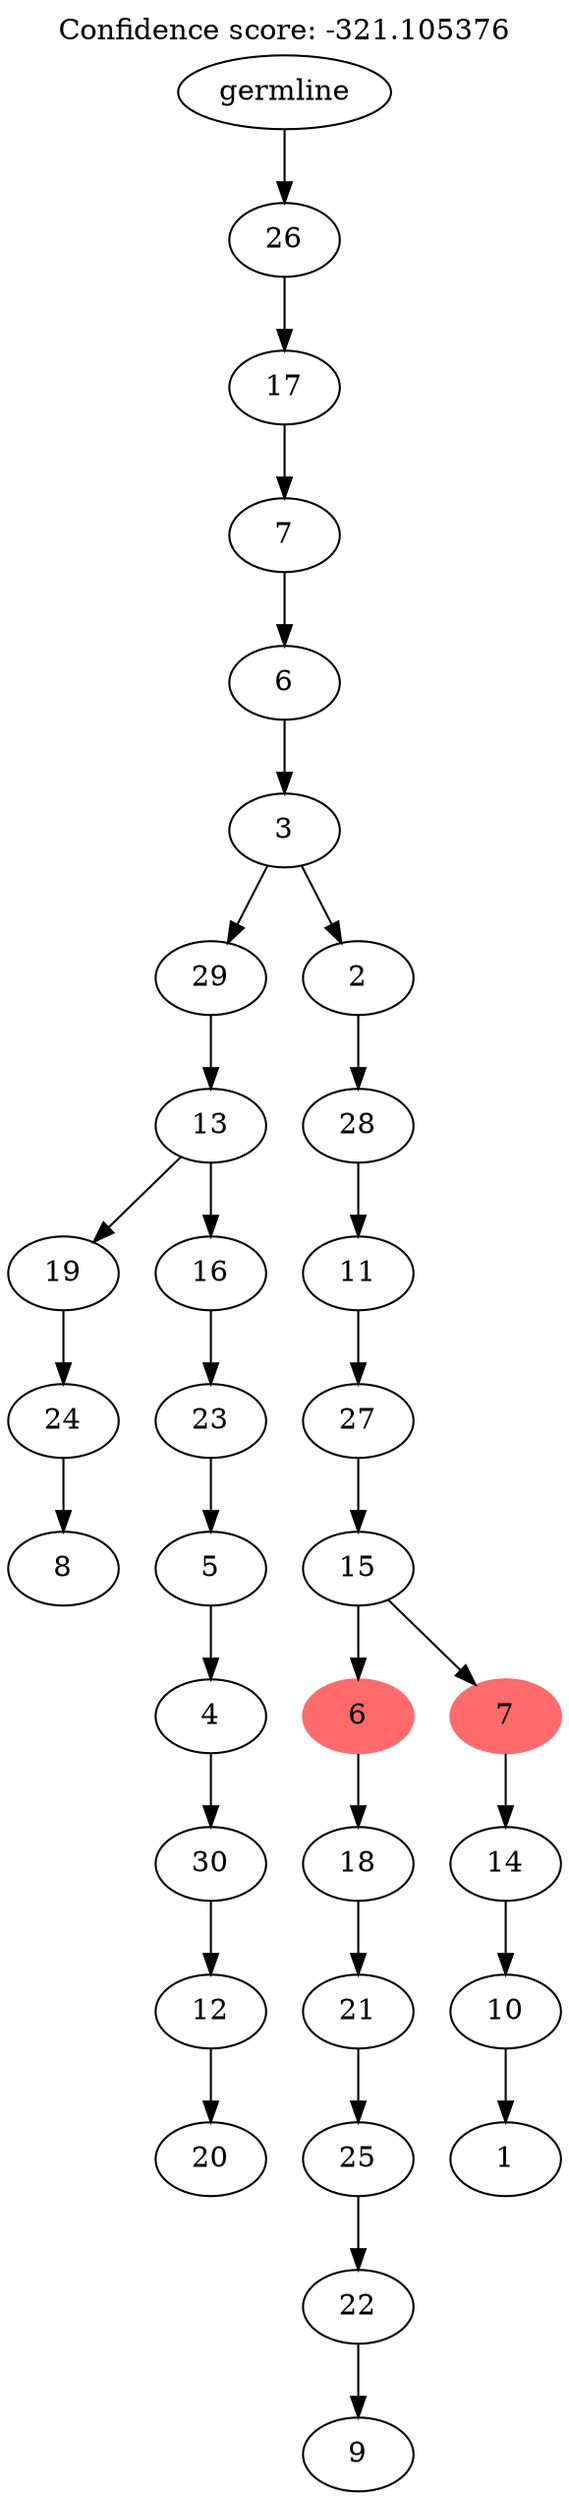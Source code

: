 digraph g {
	"31" -> "32";
	"32" [label="8"];
	"30" -> "31";
	"31" [label="24"];
	"28" -> "29";
	"29" [label="20"];
	"27" -> "28";
	"28" [label="12"];
	"26" -> "27";
	"27" [label="30"];
	"25" -> "26";
	"26" [label="4"];
	"24" -> "25";
	"25" [label="5"];
	"23" -> "24";
	"24" [label="23"];
	"22" -> "23";
	"23" [label="16"];
	"22" -> "30";
	"30" [label="19"];
	"21" -> "22";
	"22" [label="13"];
	"19" -> "20";
	"20" [label="9"];
	"18" -> "19";
	"19" [label="22"];
	"17" -> "18";
	"18" [label="25"];
	"16" -> "17";
	"17" [label="21"];
	"15" -> "16";
	"16" [label="18"];
	"13" -> "14";
	"14" [label="1"];
	"12" -> "13";
	"13" [label="10"];
	"11" -> "12";
	"12" [label="14"];
	"10" -> "11";
	"11" [color=indianred1, style=filled, label="7"];
	"10" -> "15";
	"15" [color=indianred1, style=filled, label="6"];
	"9" -> "10";
	"10" [label="15"];
	"8" -> "9";
	"9" [label="27"];
	"7" -> "8";
	"8" [label="11"];
	"6" -> "7";
	"7" [label="28"];
	"5" -> "6";
	"6" [label="2"];
	"5" -> "21";
	"21" [label="29"];
	"4" -> "5";
	"5" [label="3"];
	"3" -> "4";
	"4" [label="6"];
	"2" -> "3";
	"3" [label="7"];
	"1" -> "2";
	"2" [label="17"];
	"0" -> "1";
	"1" [label="26"];
	"0" [label="germline"];
	labelloc="t";
	label="Confidence score: -321.105376";
}
